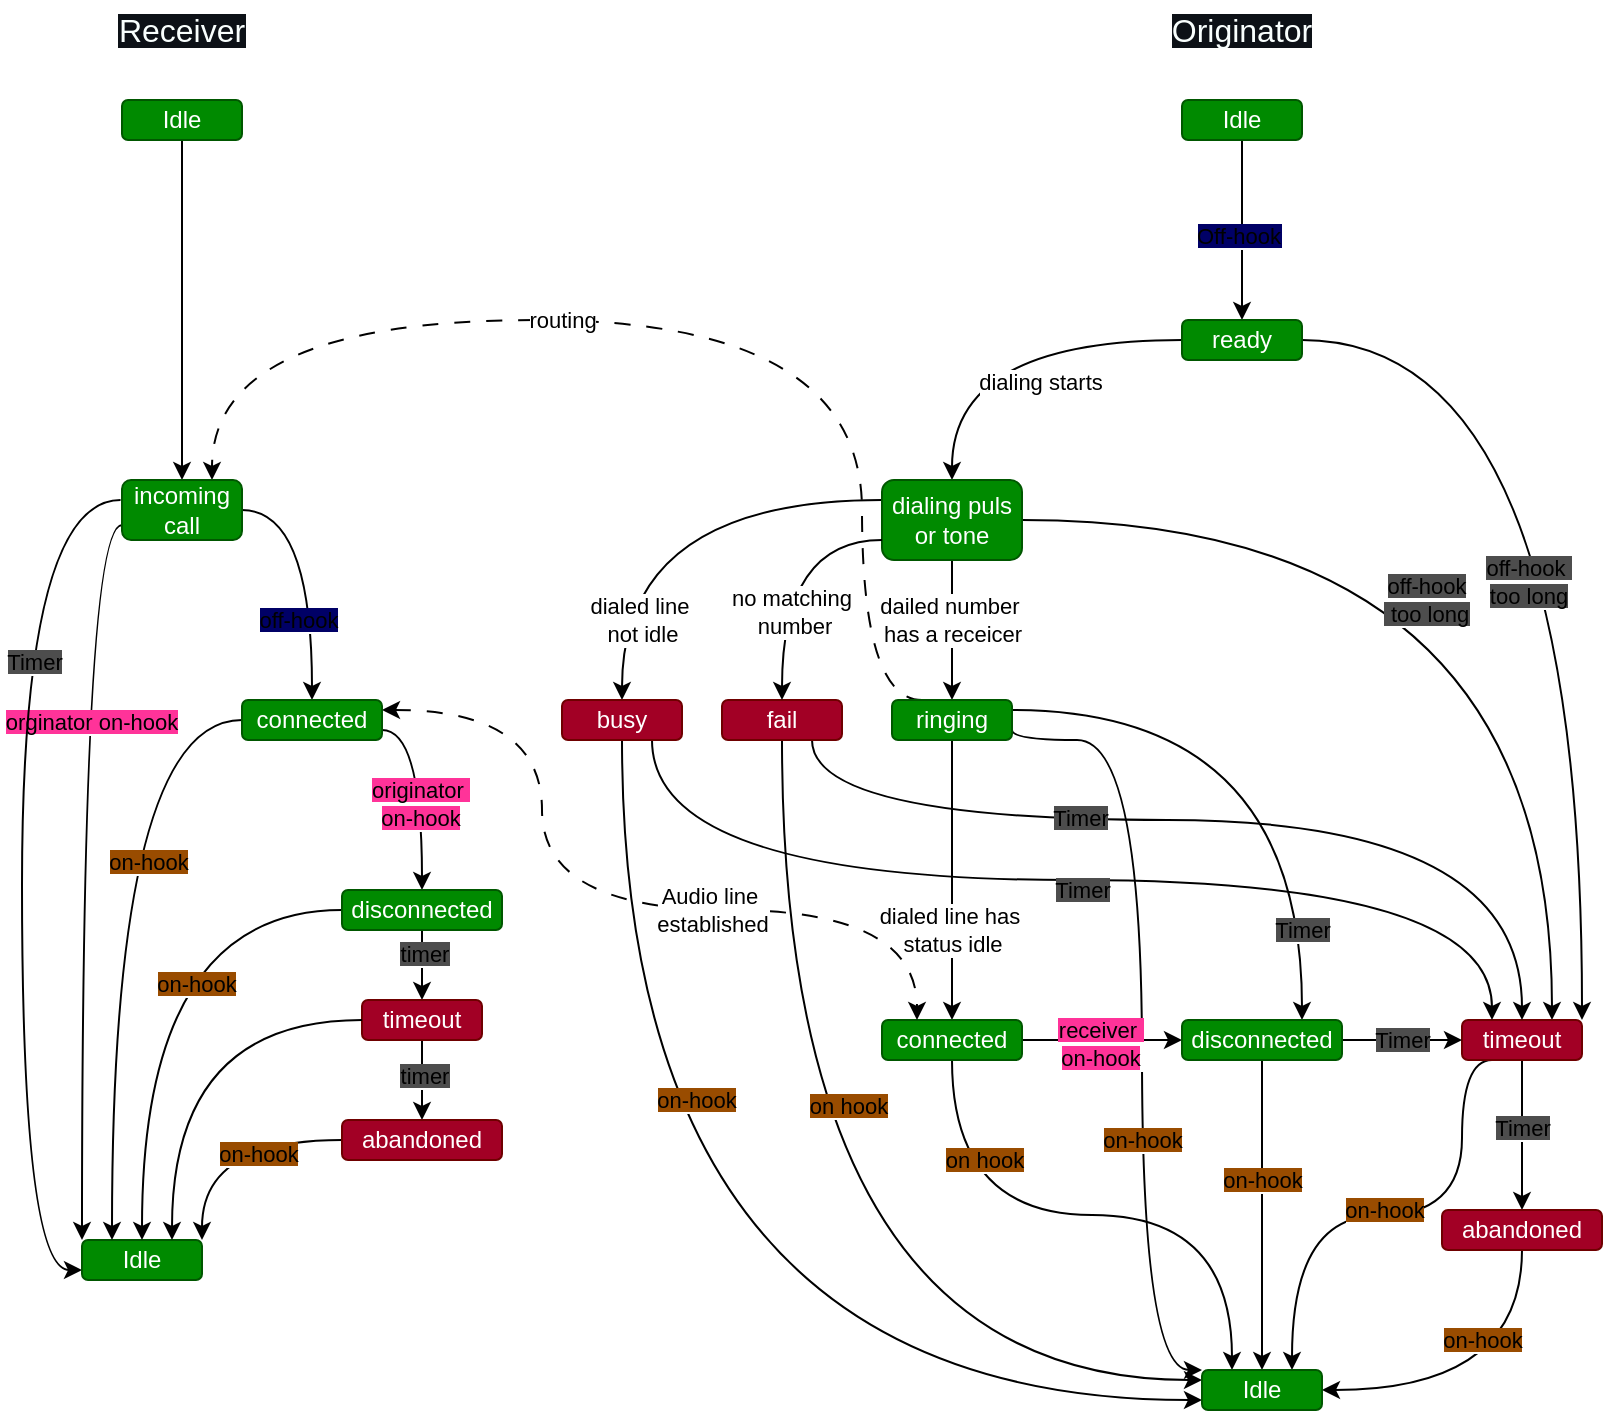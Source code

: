 <mxfile>
    <diagram name="Sida-1" id="S5pKBoL1bsgIUDStqbfe">
        <mxGraphModel dx="1492" dy="228" grid="1" gridSize="10" guides="1" tooltips="1" connect="1" arrows="1" fold="1" page="1" pageScale="1" pageWidth="827" pageHeight="1169" math="0" shadow="0">
            <root>
                <mxCell id="0"/>
                <mxCell id="1" parent="0"/>
                <mxCell id="lsyRAzRpwurkiqTD15_6-5" style="edgeStyle=none;rounded=0;orthogonalLoop=1;jettySize=auto;html=1;exitX=0.5;exitY=1;exitDx=0;exitDy=0;entryX=0.5;entryY=0;entryDx=0;entryDy=0;" parent="1" source="lsyRAzRpwurkiqTD15_6-1" target="lsyRAzRpwurkiqTD15_6-2" edge="1">
                    <mxGeometry relative="1" as="geometry"/>
                </mxCell>
                <mxCell id="lsyRAzRpwurkiqTD15_6-6" value="&lt;span style=&quot;background-color: rgb(0, 0, 102);&quot;&gt;Off-hook&lt;/span&gt;" style="edgeLabel;html=1;align=center;verticalAlign=middle;resizable=0;points=[];" parent="lsyRAzRpwurkiqTD15_6-5" vertex="1" connectable="0">
                    <mxGeometry x="0.053" y="-2" relative="1" as="geometry">
                        <mxPoint as="offset"/>
                    </mxGeometry>
                </mxCell>
                <mxCell id="lsyRAzRpwurkiqTD15_6-1" value="Idle" style="rounded=1;whiteSpace=wrap;html=1;fillColor=#008a00;strokeColor=#005700;fontColor=#ffffff;" parent="1" vertex="1">
                    <mxGeometry x="-230" y="70" width="60" height="20" as="geometry"/>
                </mxCell>
                <mxCell id="lsyRAzRpwurkiqTD15_6-58" style="edgeStyle=orthogonalEdgeStyle;curved=1;rounded=0;orthogonalLoop=1;jettySize=auto;html=1;exitX=1;exitY=0.5;exitDx=0;exitDy=0;entryX=1;entryY=0;entryDx=0;entryDy=0;" parent="1" source="lsyRAzRpwurkiqTD15_6-2" target="lsyRAzRpwurkiqTD15_6-11" edge="1">
                    <mxGeometry relative="1" as="geometry"/>
                </mxCell>
                <mxCell id="lsyRAzRpwurkiqTD15_6-59" value="&lt;span style=&quot;background-color: rgb(77, 77, 77);&quot;&gt;off-hook&amp;nbsp;&lt;/span&gt;&lt;div&gt;&lt;span style=&quot;background-color: rgb(77, 77, 77);&quot;&gt;too long&lt;/span&gt;&lt;/div&gt;" style="edgeLabel;html=1;align=center;verticalAlign=middle;resizable=0;points=[];" parent="lsyRAzRpwurkiqTD15_6-58" vertex="1" connectable="0">
                    <mxGeometry x="0.087" y="-27" relative="1" as="geometry">
                        <mxPoint as="offset"/>
                    </mxGeometry>
                </mxCell>
                <mxCell id="lsyRAzRpwurkiqTD15_6-62" style="edgeStyle=orthogonalEdgeStyle;curved=1;rounded=0;orthogonalLoop=1;jettySize=auto;html=1;exitX=0;exitY=0.5;exitDx=0;exitDy=0;" parent="1" source="lsyRAzRpwurkiqTD15_6-2" target="lsyRAzRpwurkiqTD15_6-7" edge="1">
                    <mxGeometry relative="1" as="geometry"/>
                </mxCell>
                <mxCell id="lsyRAzRpwurkiqTD15_6-63" value="dialing starts" style="edgeLabel;html=1;align=center;verticalAlign=middle;resizable=0;points=[];" parent="lsyRAzRpwurkiqTD15_6-62" vertex="1" connectable="0">
                    <mxGeometry x="-0.226" y="21" relative="1" as="geometry">
                        <mxPoint as="offset"/>
                    </mxGeometry>
                </mxCell>
                <mxCell id="lsyRAzRpwurkiqTD15_6-2" value="ready" style="rounded=1;whiteSpace=wrap;html=1;fillColor=#008a00;strokeColor=#005700;fontColor=#ffffff;" parent="1" vertex="1">
                    <mxGeometry x="-230" y="180" width="60" height="20" as="geometry"/>
                </mxCell>
                <mxCell id="lsyRAzRpwurkiqTD15_6-19" style="edgeStyle=orthogonalEdgeStyle;curved=1;rounded=0;orthogonalLoop=1;jettySize=auto;html=1;exitX=0;exitY=0.25;exitDx=0;exitDy=0;entryX=0.5;entryY=0;entryDx=0;entryDy=0;" parent="1" source="lsyRAzRpwurkiqTD15_6-7" target="lsyRAzRpwurkiqTD15_6-20" edge="1">
                    <mxGeometry relative="1" as="geometry">
                        <mxPoint x="-530" y="370" as="targetPoint"/>
                    </mxGeometry>
                </mxCell>
                <mxCell id="lsyRAzRpwurkiqTD15_6-35" value="dialed line&amp;nbsp;&lt;div&gt;not idle&lt;/div&gt;" style="edgeLabel;html=1;align=center;verticalAlign=middle;resizable=0;points=[];" parent="lsyRAzRpwurkiqTD15_6-19" vertex="1" connectable="0">
                    <mxGeometry x="-0.17" y="-4" relative="1" as="geometry">
                        <mxPoint x="-25" y="64" as="offset"/>
                    </mxGeometry>
                </mxCell>
                <mxCell id="lsyRAzRpwurkiqTD15_6-43" style="edgeStyle=orthogonalEdgeStyle;curved=1;rounded=0;orthogonalLoop=1;jettySize=auto;html=1;exitX=0.5;exitY=1;exitDx=0;exitDy=0;entryX=0.5;entryY=0;entryDx=0;entryDy=0;" parent="1" source="lsyRAzRpwurkiqTD15_6-7" target="lsyRAzRpwurkiqTD15_6-22" edge="1">
                    <mxGeometry relative="1" as="geometry"/>
                </mxCell>
                <mxCell id="lsyRAzRpwurkiqTD15_6-110" value="dailed number&amp;nbsp;&lt;div&gt;has a receicer&lt;/div&gt;" style="edgeLabel;html=1;align=center;verticalAlign=middle;resizable=0;points=[];" parent="lsyRAzRpwurkiqTD15_6-43" vertex="1" connectable="0">
                    <mxGeometry x="-0.081" y="-1" relative="1" as="geometry">
                        <mxPoint x="1" y="-2" as="offset"/>
                    </mxGeometry>
                </mxCell>
                <mxCell id="lsyRAzRpwurkiqTD15_6-44" style="edgeStyle=orthogonalEdgeStyle;curved=1;rounded=0;orthogonalLoop=1;jettySize=auto;html=1;exitX=1;exitY=0.5;exitDx=0;exitDy=0;entryX=0.75;entryY=0;entryDx=0;entryDy=0;" parent="1" source="lsyRAzRpwurkiqTD15_6-7" target="lsyRAzRpwurkiqTD15_6-11" edge="1">
                    <mxGeometry relative="1" as="geometry"/>
                </mxCell>
                <mxCell id="lsyRAzRpwurkiqTD15_6-45" value="&lt;span style=&quot;background-color: rgb(77, 77, 77);&quot;&gt;off-hook&lt;/span&gt;&lt;div&gt;&lt;span style=&quot;background-color: rgb(77, 77, 77);&quot;&gt;&amp;nbsp;too long&lt;/span&gt;&lt;/div&gt;" style="edgeLabel;html=1;align=center;verticalAlign=middle;resizable=0;points=[];" parent="lsyRAzRpwurkiqTD15_6-44" vertex="1" connectable="0">
                    <mxGeometry x="-0.127" y="-3" relative="1" as="geometry">
                        <mxPoint x="-23" y="37" as="offset"/>
                    </mxGeometry>
                </mxCell>
                <mxCell id="lsyRAzRpwurkiqTD15_6-102" style="edgeStyle=orthogonalEdgeStyle;curved=1;rounded=0;orthogonalLoop=1;jettySize=auto;html=1;exitX=0.25;exitY=0;exitDx=0;exitDy=0;entryX=0.75;entryY=0;entryDx=0;entryDy=0;dashed=1;dashPattern=8 8;" parent="1" source="lsyRAzRpwurkiqTD15_6-22" target="lsyRAzRpwurkiqTD15_6-69" edge="1">
                    <mxGeometry relative="1" as="geometry">
                        <Array as="points">
                            <mxPoint x="-390" y="370"/>
                            <mxPoint x="-390" y="180"/>
                            <mxPoint x="-715" y="180"/>
                        </Array>
                    </mxGeometry>
                </mxCell>
                <mxCell id="lsyRAzRpwurkiqTD15_6-103" value="routing" style="edgeLabel;html=1;align=center;verticalAlign=middle;resizable=0;points=[];" parent="lsyRAzRpwurkiqTD15_6-102" vertex="1" connectable="0">
                    <mxGeometry x="0.105" y="2" relative="1" as="geometry">
                        <mxPoint x="-25" y="-2" as="offset"/>
                    </mxGeometry>
                </mxCell>
                <mxCell id="lsyRAzRpwurkiqTD15_6-7" value="dialing puls or tone" style="rounded=1;whiteSpace=wrap;html=1;fillColor=#008a00;strokeColor=#005700;fontColor=#ffffff;" parent="1" vertex="1">
                    <mxGeometry x="-380" y="260" width="70" height="40" as="geometry"/>
                </mxCell>
                <mxCell id="lsyRAzRpwurkiqTD15_6-48" style="edgeStyle=orthogonalEdgeStyle;curved=1;rounded=0;orthogonalLoop=1;jettySize=auto;html=1;exitX=0.5;exitY=1;exitDx=0;exitDy=0;entryX=0.5;entryY=0;entryDx=0;entryDy=0;" parent="1" source="lsyRAzRpwurkiqTD15_6-11" target="lsyRAzRpwurkiqTD15_6-47" edge="1">
                    <mxGeometry relative="1" as="geometry"/>
                </mxCell>
                <mxCell id="lsyRAzRpwurkiqTD15_6-49" value="&lt;span style=&quot;background-color: rgb(77, 77, 77);&quot;&gt;Timer&lt;/span&gt;" style="edgeLabel;html=1;align=center;verticalAlign=middle;resizable=0;points=[];" parent="lsyRAzRpwurkiqTD15_6-48" vertex="1" connectable="0">
                    <mxGeometry x="-0.103" relative="1" as="geometry">
                        <mxPoint as="offset"/>
                    </mxGeometry>
                </mxCell>
                <mxCell id="lsyRAzRpwurkiqTD15_6-114" style="edgeStyle=orthogonalEdgeStyle;curved=1;rounded=0;orthogonalLoop=1;jettySize=auto;html=1;exitX=0.25;exitY=1;exitDx=0;exitDy=0;entryX=0.75;entryY=0;entryDx=0;entryDy=0;" parent="1" source="lsyRAzRpwurkiqTD15_6-11" target="lsyRAzRpwurkiqTD15_6-50" edge="1">
                    <mxGeometry relative="1" as="geometry">
                        <Array as="points">
                            <mxPoint x="-90" y="550"/>
                            <mxPoint x="-90" y="628"/>
                            <mxPoint x="-175" y="628"/>
                        </Array>
                    </mxGeometry>
                </mxCell>
                <mxCell id="lsyRAzRpwurkiqTD15_6-115" value="&lt;span style=&quot;background-color: rgb(153, 76, 0);&quot;&gt;on-hook&lt;/span&gt;" style="edgeLabel;html=1;align=center;verticalAlign=middle;resizable=0;points=[];fontFamily=Helvetica;fontSize=11;fontColor=default;labelBackgroundColor=default;" parent="lsyRAzRpwurkiqTD15_6-114" vertex="1" connectable="0">
                    <mxGeometry x="0.134" y="1" relative="1" as="geometry">
                        <mxPoint x="12" y="-4" as="offset"/>
                    </mxGeometry>
                </mxCell>
                <mxCell id="lsyRAzRpwurkiqTD15_6-11" value="timeout" style="rounded=1;whiteSpace=wrap;html=1;fillColor=#a20025;strokeColor=#6F0000;fontColor=#ffffff;" parent="1" vertex="1">
                    <mxGeometry x="-90" y="530" width="60" height="20" as="geometry"/>
                </mxCell>
                <mxCell id="lsyRAzRpwurkiqTD15_6-118" style="edgeStyle=orthogonalEdgeStyle;shape=connector;curved=1;rounded=0;orthogonalLoop=1;jettySize=auto;html=1;exitX=0.5;exitY=1;exitDx=0;exitDy=0;strokeColor=default;align=center;verticalAlign=middle;fontFamily=Helvetica;fontSize=11;fontColor=default;labelBackgroundColor=default;endArrow=classic;entryX=0;entryY=0.75;entryDx=0;entryDy=0;" parent="1" source="lsyRAzRpwurkiqTD15_6-20" target="lsyRAzRpwurkiqTD15_6-50" edge="1">
                    <mxGeometry relative="1" as="geometry">
                        <mxPoint x="-220" y="660" as="targetPoint"/>
                    </mxGeometry>
                </mxCell>
                <mxCell id="lsyRAzRpwurkiqTD15_6-120" value="&lt;span style=&quot;background-color: rgb(153, 76, 0);&quot;&gt;on-hook&lt;/span&gt;" style="edgeLabel;html=1;align=center;verticalAlign=middle;resizable=0;points=[];fontFamily=Helvetica;fontSize=11;fontColor=default;labelBackgroundColor=default;" parent="lsyRAzRpwurkiqTD15_6-118" vertex="1" connectable="0">
                    <mxGeometry x="-0.42" y="37" relative="1" as="geometry">
                        <mxPoint as="offset"/>
                    </mxGeometry>
                </mxCell>
                <mxCell id="lsyRAzRpwurkiqTD15_6-122" style="edgeStyle=orthogonalEdgeStyle;shape=connector;curved=1;rounded=0;orthogonalLoop=1;jettySize=auto;html=1;exitX=0.75;exitY=1;exitDx=0;exitDy=0;entryX=0.25;entryY=0;entryDx=0;entryDy=0;strokeColor=default;align=center;verticalAlign=middle;fontFamily=Helvetica;fontSize=11;fontColor=default;labelBackgroundColor=default;endArrow=classic;" parent="1" source="lsyRAzRpwurkiqTD15_6-20" target="lsyRAzRpwurkiqTD15_6-11" edge="1">
                    <mxGeometry relative="1" as="geometry"/>
                </mxCell>
                <mxCell id="lsyRAzRpwurkiqTD15_6-123" value="&lt;span style=&quot;background-color: rgb(77, 77, 77);&quot;&gt;Timer&lt;/span&gt;" style="edgeLabel;html=1;align=center;verticalAlign=middle;resizable=0;points=[];fontFamily=Helvetica;fontSize=11;fontColor=default;labelBackgroundColor=default;" parent="lsyRAzRpwurkiqTD15_6-122" vertex="1" connectable="0">
                    <mxGeometry x="-0.334" y="6" relative="1" as="geometry">
                        <mxPoint x="98" y="11" as="offset"/>
                    </mxGeometry>
                </mxCell>
                <mxCell id="lsyRAzRpwurkiqTD15_6-20" value="busy" style="rounded=1;whiteSpace=wrap;html=1;fillColor=#a20025;strokeColor=#6F0000;fontColor=#ffffff;" parent="1" vertex="1">
                    <mxGeometry x="-540" y="370" width="60" height="20" as="geometry"/>
                </mxCell>
                <mxCell id="lsyRAzRpwurkiqTD15_6-116" style="edgeStyle=orthogonalEdgeStyle;shape=connector;curved=1;rounded=0;orthogonalLoop=1;jettySize=auto;html=1;exitX=0.5;exitY=1;exitDx=0;exitDy=0;entryX=0;entryY=0.25;entryDx=0;entryDy=0;strokeColor=default;align=center;verticalAlign=middle;fontFamily=Helvetica;fontSize=11;fontColor=default;labelBackgroundColor=default;endArrow=classic;" parent="1" source="lsyRAzRpwurkiqTD15_6-21" target="lsyRAzRpwurkiqTD15_6-50" edge="1">
                    <mxGeometry relative="1" as="geometry"/>
                </mxCell>
                <mxCell id="lsyRAzRpwurkiqTD15_6-117" value="&lt;span style=&quot;background-color: rgb(153, 76, 0);&quot;&gt;on hook&lt;/span&gt;" style="edgeLabel;html=1;align=center;verticalAlign=middle;resizable=0;points=[];fontFamily=Helvetica;fontSize=11;fontColor=default;labelBackgroundColor=default;" parent="lsyRAzRpwurkiqTD15_6-116" vertex="1" connectable="0">
                    <mxGeometry x="-0.3" y="33" relative="1" as="geometry">
                        <mxPoint y="-3" as="offset"/>
                    </mxGeometry>
                </mxCell>
                <mxCell id="lsyRAzRpwurkiqTD15_6-121" style="edgeStyle=orthogonalEdgeStyle;shape=connector;curved=1;rounded=0;orthogonalLoop=1;jettySize=auto;html=1;exitX=0.75;exitY=1;exitDx=0;exitDy=0;strokeColor=default;align=center;verticalAlign=middle;fontFamily=Helvetica;fontSize=11;fontColor=default;labelBackgroundColor=default;endArrow=classic;entryX=0.5;entryY=0;entryDx=0;entryDy=0;" parent="1" source="lsyRAzRpwurkiqTD15_6-21" target="lsyRAzRpwurkiqTD15_6-11" edge="1">
                    <mxGeometry relative="1" as="geometry">
                        <mxPoint x="-100.0" y="490" as="targetPoint"/>
                        <Array as="points">
                            <mxPoint x="-415" y="430"/>
                            <mxPoint x="-60" y="430"/>
                        </Array>
                    </mxGeometry>
                </mxCell>
                <mxCell id="lsyRAzRpwurkiqTD15_6-21" value="fail" style="rounded=1;whiteSpace=wrap;html=1;fillColor=#a20025;strokeColor=#6F0000;fontColor=#ffffff;" parent="1" vertex="1">
                    <mxGeometry x="-460" y="370" width="60" height="20" as="geometry"/>
                </mxCell>
                <mxCell id="lsyRAzRpwurkiqTD15_6-25" style="edgeStyle=none;rounded=0;orthogonalLoop=1;jettySize=auto;html=1;exitX=0.5;exitY=1;exitDx=0;exitDy=0;entryX=0.5;entryY=0;entryDx=0;entryDy=0;" parent="1" source="lsyRAzRpwurkiqTD15_6-22" target="lsyRAzRpwurkiqTD15_6-23" edge="1">
                    <mxGeometry relative="1" as="geometry"/>
                </mxCell>
                <mxCell id="lsyRAzRpwurkiqTD15_6-38" value="dialed line has&amp;nbsp;&lt;div&gt;status idle&lt;/div&gt;" style="edgeLabel;html=1;align=center;verticalAlign=middle;resizable=0;points=[];" parent="lsyRAzRpwurkiqTD15_6-25" vertex="1" connectable="0">
                    <mxGeometry x="-0.231" y="-2" relative="1" as="geometry">
                        <mxPoint x="2" y="41" as="offset"/>
                    </mxGeometry>
                </mxCell>
                <mxCell id="3" style="edgeStyle=orthogonalEdgeStyle;html=1;exitX=1;exitY=0.75;exitDx=0;exitDy=0;entryX=0;entryY=0;entryDx=0;entryDy=0;curved=1;" parent="1" source="lsyRAzRpwurkiqTD15_6-22" target="lsyRAzRpwurkiqTD15_6-50" edge="1">
                    <mxGeometry relative="1" as="geometry">
                        <Array as="points">
                            <mxPoint x="-315" y="390"/>
                            <mxPoint x="-250" y="390"/>
                            <mxPoint x="-250" y="705"/>
                        </Array>
                    </mxGeometry>
                </mxCell>
                <mxCell id="6" value="&lt;span style=&quot;background-color: rgb(153, 76, 0);&quot;&gt;on-hook&lt;/span&gt;" style="edgeLabel;html=1;align=center;verticalAlign=middle;resizable=0;points=[];" parent="3" vertex="1" connectable="0">
                    <mxGeometry x="0.138" y="-18" relative="1" as="geometry">
                        <mxPoint x="18" y="34" as="offset"/>
                    </mxGeometry>
                </mxCell>
                <mxCell id="4" style="edgeStyle=orthogonalEdgeStyle;html=1;exitX=1;exitY=0.25;exitDx=0;exitDy=0;entryX=0.75;entryY=0;entryDx=0;entryDy=0;curved=1;" parent="1" source="lsyRAzRpwurkiqTD15_6-22" target="lsyRAzRpwurkiqTD15_6-28" edge="1">
                    <mxGeometry relative="1" as="geometry"/>
                </mxCell>
                <mxCell id="5" value="&lt;span style=&quot;background-color: rgb(77, 77, 77);&quot;&gt;Timer&lt;/span&gt;" style="edgeLabel;html=1;align=center;verticalAlign=middle;resizable=0;points=[];" parent="4" vertex="1" connectable="0">
                    <mxGeometry x="-0.357" y="-28" relative="1" as="geometry">
                        <mxPoint x="48" y="82" as="offset"/>
                    </mxGeometry>
                </mxCell>
                <mxCell id="lsyRAzRpwurkiqTD15_6-22" value="ringing" style="rounded=1;whiteSpace=wrap;html=1;fillColor=#008a00;strokeColor=#005700;fontColor=#ffffff;" parent="1" vertex="1">
                    <mxGeometry x="-375" y="370" width="60" height="20" as="geometry"/>
                </mxCell>
                <mxCell id="lsyRAzRpwurkiqTD15_6-56" style="edgeStyle=orthogonalEdgeStyle;curved=1;rounded=0;orthogonalLoop=1;jettySize=auto;html=1;exitX=0.5;exitY=1;exitDx=0;exitDy=0;entryX=0.25;entryY=0;entryDx=0;entryDy=0;" parent="1" source="lsyRAzRpwurkiqTD15_6-23" target="lsyRAzRpwurkiqTD15_6-50" edge="1">
                    <mxGeometry relative="1" as="geometry"/>
                </mxCell>
                <mxCell id="lsyRAzRpwurkiqTD15_6-57" value="&lt;span style=&quot;background-color: rgb(153, 76, 0);&quot;&gt;on hook&lt;/span&gt;" style="edgeLabel;html=1;align=center;verticalAlign=middle;resizable=0;points=[];" parent="lsyRAzRpwurkiqTD15_6-56" vertex="1" connectable="0">
                    <mxGeometry x="-0.059" y="1" relative="1" as="geometry">
                        <mxPoint x="-46" y="-27" as="offset"/>
                    </mxGeometry>
                </mxCell>
                <mxCell id="lsyRAzRpwurkiqTD15_6-106" style="edgeStyle=orthogonalEdgeStyle;curved=1;rounded=0;orthogonalLoop=1;jettySize=auto;html=1;exitX=1;exitY=0.5;exitDx=0;exitDy=0;entryX=0;entryY=0.5;entryDx=0;entryDy=0;" parent="1" source="lsyRAzRpwurkiqTD15_6-23" target="lsyRAzRpwurkiqTD15_6-28" edge="1">
                    <mxGeometry relative="1" as="geometry"/>
                </mxCell>
                <mxCell id="lsyRAzRpwurkiqTD15_6-109" value="&lt;span style=&quot;background-color: rgb(255, 51, 153);&quot;&gt;receiver&amp;nbsp;&lt;/span&gt;&lt;div&gt;&lt;span style=&quot;background-color: rgb(255, 51, 153);&quot;&gt;on-hook&lt;/span&gt;&lt;/div&gt;" style="edgeLabel;html=1;align=center;verticalAlign=middle;resizable=0;points=[];" parent="lsyRAzRpwurkiqTD15_6-106" vertex="1" connectable="0">
                    <mxGeometry x="-0.034" y="-2" relative="1" as="geometry">
                        <mxPoint as="offset"/>
                    </mxGeometry>
                </mxCell>
                <mxCell id="lsyRAzRpwurkiqTD15_6-23" value="connected" style="rounded=1;whiteSpace=wrap;html=1;fillColor=#008a00;strokeColor=#005700;fontColor=#ffffff;" parent="1" vertex="1">
                    <mxGeometry x="-380" y="530" width="70" height="20" as="geometry"/>
                </mxCell>
                <mxCell id="lsyRAzRpwurkiqTD15_6-27" style="edgeStyle=orthogonalEdgeStyle;curved=1;rounded=0;orthogonalLoop=1;jettySize=auto;html=1;exitX=0;exitY=0.75;exitDx=0;exitDy=0;entryX=0.5;entryY=0;entryDx=0;entryDy=0;" parent="1" source="lsyRAzRpwurkiqTD15_6-7" target="lsyRAzRpwurkiqTD15_6-21" edge="1">
                    <mxGeometry relative="1" as="geometry">
                        <mxPoint x="-429" y="360" as="targetPoint"/>
                    </mxGeometry>
                </mxCell>
                <mxCell id="lsyRAzRpwurkiqTD15_6-36" value="no matching&amp;nbsp;&lt;div&gt;number&lt;/div&gt;" style="edgeLabel;html=1;align=center;verticalAlign=middle;resizable=0;points=[];" parent="lsyRAzRpwurkiqTD15_6-27" vertex="1" connectable="0">
                    <mxGeometry x="-0.075" y="-1" relative="1" as="geometry">
                        <mxPoint x="7" y="26" as="offset"/>
                    </mxGeometry>
                </mxCell>
                <mxCell id="lsyRAzRpwurkiqTD15_6-46" style="edgeStyle=orthogonalEdgeStyle;curved=1;rounded=0;orthogonalLoop=1;jettySize=auto;html=1;exitX=1;exitY=0.5;exitDx=0;exitDy=0;entryX=0;entryY=0.5;entryDx=0;entryDy=0;" parent="1" source="lsyRAzRpwurkiqTD15_6-28" target="lsyRAzRpwurkiqTD15_6-11" edge="1">
                    <mxGeometry relative="1" as="geometry"/>
                </mxCell>
                <mxCell id="9" value="&lt;span style=&quot;background-color: rgb(77, 77, 77);&quot;&gt;Timer&lt;/span&gt;" style="edgeLabel;html=1;align=center;verticalAlign=middle;resizable=0;points=[];" parent="lsyRAzRpwurkiqTD15_6-46" vertex="1" connectable="0">
                    <mxGeometry x="0.194" y="-2" relative="1" as="geometry">
                        <mxPoint x="-6" y="-2" as="offset"/>
                    </mxGeometry>
                </mxCell>
                <mxCell id="lsyRAzRpwurkiqTD15_6-54" style="edgeStyle=orthogonalEdgeStyle;curved=1;rounded=0;orthogonalLoop=1;jettySize=auto;html=1;exitX=0.5;exitY=1;exitDx=0;exitDy=0;entryX=0.5;entryY=0;entryDx=0;entryDy=0;" parent="1" source="lsyRAzRpwurkiqTD15_6-28" target="lsyRAzRpwurkiqTD15_6-50" edge="1">
                    <mxGeometry relative="1" as="geometry"/>
                </mxCell>
                <mxCell id="lsyRAzRpwurkiqTD15_6-55" value="&lt;span style=&quot;background-color: rgb(153, 76, 0);&quot;&gt;on-hook&lt;/span&gt;" style="edgeLabel;html=1;align=center;verticalAlign=middle;resizable=0;points=[];" parent="lsyRAzRpwurkiqTD15_6-54" vertex="1" connectable="0">
                    <mxGeometry x="-0.108" y="-12" relative="1" as="geometry">
                        <mxPoint x="12" y="-9" as="offset"/>
                    </mxGeometry>
                </mxCell>
                <mxCell id="lsyRAzRpwurkiqTD15_6-28" value="disconnected" style="rounded=1;whiteSpace=wrap;html=1;fillColor=#008a00;strokeColor=#005700;fontColor=#ffffff;" parent="1" vertex="1">
                    <mxGeometry x="-230" y="530" width="80" height="20" as="geometry"/>
                </mxCell>
                <mxCell id="lsyRAzRpwurkiqTD15_6-52" style="edgeStyle=orthogonalEdgeStyle;curved=1;rounded=0;orthogonalLoop=1;jettySize=auto;html=1;exitX=0.5;exitY=1;exitDx=0;exitDy=0;entryX=1;entryY=0.5;entryDx=0;entryDy=0;" parent="1" source="lsyRAzRpwurkiqTD15_6-47" target="lsyRAzRpwurkiqTD15_6-50" edge="1">
                    <mxGeometry relative="1" as="geometry">
                        <mxPoint x="-210.0" y="875" as="targetPoint"/>
                    </mxGeometry>
                </mxCell>
                <mxCell id="lsyRAzRpwurkiqTD15_6-53" value="&lt;span style=&quot;background-color: rgb(153, 76, 0);&quot;&gt;on-hook&lt;/span&gt;" style="edgeLabel;html=1;align=center;verticalAlign=middle;resizable=0;points=[];" parent="lsyRAzRpwurkiqTD15_6-52" vertex="1" connectable="0">
                    <mxGeometry x="0.117" y="-41" relative="1" as="geometry">
                        <mxPoint x="5" y="16" as="offset"/>
                    </mxGeometry>
                </mxCell>
                <mxCell id="lsyRAzRpwurkiqTD15_6-47" value="abandoned" style="rounded=1;whiteSpace=wrap;html=1;fillColor=#a20025;strokeColor=#6F0000;fontColor=#ffffff;" parent="1" vertex="1">
                    <mxGeometry x="-100" y="625" width="80" height="20" as="geometry"/>
                </mxCell>
                <mxCell id="lsyRAzRpwurkiqTD15_6-50" value="Idle" style="rounded=1;whiteSpace=wrap;html=1;fillColor=#008a00;strokeColor=#005700;fontColor=#ffffff;" parent="1" vertex="1">
                    <mxGeometry x="-220" y="705" width="60" height="20" as="geometry"/>
                </mxCell>
                <mxCell id="lsyRAzRpwurkiqTD15_6-72" style="edgeStyle=orthogonalEdgeStyle;curved=1;rounded=0;orthogonalLoop=1;jettySize=auto;html=1;exitX=0.5;exitY=1;exitDx=0;exitDy=0;entryX=0.5;entryY=0;entryDx=0;entryDy=0;" parent="1" source="lsyRAzRpwurkiqTD15_6-68" target="lsyRAzRpwurkiqTD15_6-69" edge="1">
                    <mxGeometry relative="1" as="geometry"/>
                </mxCell>
                <mxCell id="lsyRAzRpwurkiqTD15_6-68" value="Idle" style="rounded=1;whiteSpace=wrap;html=1;fillColor=#008a00;strokeColor=#005700;fontColor=#ffffff;" parent="1" vertex="1">
                    <mxGeometry x="-760" y="70" width="60" height="20" as="geometry"/>
                </mxCell>
                <mxCell id="lsyRAzRpwurkiqTD15_6-76" style="edgeStyle=orthogonalEdgeStyle;curved=1;rounded=0;orthogonalLoop=1;jettySize=auto;html=1;exitX=1;exitY=0.5;exitDx=0;exitDy=0;entryX=0.5;entryY=0;entryDx=0;entryDy=0;" parent="1" source="lsyRAzRpwurkiqTD15_6-69" target="lsyRAzRpwurkiqTD15_6-75" edge="1">
                    <mxGeometry relative="1" as="geometry"/>
                </mxCell>
                <mxCell id="lsyRAzRpwurkiqTD15_6-77" value="&lt;span style=&quot;background-color: rgb(0, 0, 102);&quot;&gt;off-hook&lt;/span&gt;" style="edgeLabel;html=1;align=center;verticalAlign=middle;resizable=0;points=[];" parent="lsyRAzRpwurkiqTD15_6-76" vertex="1" connectable="0">
                    <mxGeometry x="0.387" y="-7" relative="1" as="geometry">
                        <mxPoint as="offset"/>
                    </mxGeometry>
                </mxCell>
                <mxCell id="lsyRAzRpwurkiqTD15_6-82" style="edgeStyle=orthogonalEdgeStyle;curved=1;rounded=0;orthogonalLoop=1;jettySize=auto;html=1;exitX=0;exitY=0.75;exitDx=0;exitDy=0;entryX=0;entryY=0;entryDx=0;entryDy=0;" parent="1" source="lsyRAzRpwurkiqTD15_6-69" target="lsyRAzRpwurkiqTD15_6-74" edge="1">
                    <mxGeometry relative="1" as="geometry"/>
                </mxCell>
                <mxCell id="lsyRAzRpwurkiqTD15_6-88" value="&amp;nbsp;&lt;span style=&quot;background-color: rgb(255, 51, 153);&quot;&gt;orginator on-hook&lt;/span&gt;" style="edgeLabel;html=1;align=center;verticalAlign=middle;resizable=0;points=[];" parent="lsyRAzRpwurkiqTD15_6-82" vertex="1" connectable="0">
                    <mxGeometry x="-0.371" y="3" relative="1" as="geometry">
                        <mxPoint as="offset"/>
                    </mxGeometry>
                </mxCell>
                <mxCell id="7" style="edgeStyle=orthogonalEdgeStyle;curved=1;html=1;exitX=-0.012;exitY=0.335;exitDx=0;exitDy=0;entryX=0;entryY=0.75;entryDx=0;entryDy=0;exitPerimeter=0;" parent="1" source="lsyRAzRpwurkiqTD15_6-69" target="lsyRAzRpwurkiqTD15_6-74" edge="1">
                    <mxGeometry relative="1" as="geometry">
                        <Array as="points">
                            <mxPoint x="-810" y="270"/>
                            <mxPoint x="-810" y="655"/>
                        </Array>
                    </mxGeometry>
                </mxCell>
                <mxCell id="8" value="&lt;span style=&quot;background-color: rgb(77, 77, 77);&quot;&gt;Timer&lt;/span&gt;" style="edgeLabel;html=1;align=center;verticalAlign=middle;resizable=0;points=[];" parent="7" vertex="1" connectable="0">
                    <mxGeometry x="-0.439" y="6" relative="1" as="geometry">
                        <mxPoint as="offset"/>
                    </mxGeometry>
                </mxCell>
                <mxCell id="lsyRAzRpwurkiqTD15_6-69" value="incoming call" style="rounded=1;whiteSpace=wrap;html=1;fillColor=#008a00;strokeColor=#005700;fontColor=#ffffff;" parent="1" vertex="1">
                    <mxGeometry x="-760" y="260" width="60" height="30" as="geometry"/>
                </mxCell>
                <mxCell id="lsyRAzRpwurkiqTD15_6-74" value="Idle" style="rounded=1;whiteSpace=wrap;html=1;fillColor=#008a00;strokeColor=#005700;fontColor=#ffffff;" parent="1" vertex="1">
                    <mxGeometry x="-780" y="640" width="60" height="20" as="geometry"/>
                </mxCell>
                <mxCell id="lsyRAzRpwurkiqTD15_6-80" style="edgeStyle=orthogonalEdgeStyle;curved=1;rounded=0;orthogonalLoop=1;jettySize=auto;html=1;exitX=1;exitY=0.75;exitDx=0;exitDy=0;entryX=0.5;entryY=0;entryDx=0;entryDy=0;" parent="1" source="lsyRAzRpwurkiqTD15_6-75" target="lsyRAzRpwurkiqTD15_6-78" edge="1">
                    <mxGeometry relative="1" as="geometry"/>
                </mxCell>
                <mxCell id="lsyRAzRpwurkiqTD15_6-113" value="&lt;span style=&quot;background-color: rgb(255, 51, 153);&quot;&gt;originator&amp;nbsp;&lt;/span&gt;&lt;div&gt;&lt;span style=&quot;background-color: rgb(255, 51, 153);&quot;&gt;on-hook&lt;/span&gt;&lt;/div&gt;" style="edgeLabel;html=1;align=center;verticalAlign=middle;resizable=0;points=[];" parent="lsyRAzRpwurkiqTD15_6-80" vertex="1" connectable="0">
                    <mxGeometry x="0.14" y="-1" relative="1" as="geometry">
                        <mxPoint as="offset"/>
                    </mxGeometry>
                </mxCell>
                <mxCell id="lsyRAzRpwurkiqTD15_6-81" style="edgeStyle=orthogonalEdgeStyle;curved=1;rounded=0;orthogonalLoop=1;jettySize=auto;html=1;exitX=0;exitY=0.5;exitDx=0;exitDy=0;entryX=0.25;entryY=0;entryDx=0;entryDy=0;" parent="1" source="lsyRAzRpwurkiqTD15_6-75" target="lsyRAzRpwurkiqTD15_6-74" edge="1">
                    <mxGeometry relative="1" as="geometry"/>
                </mxCell>
                <mxCell id="lsyRAzRpwurkiqTD15_6-89" value="&lt;span style=&quot;background-color: rgb(153, 76, 0);&quot;&gt;on-hook&lt;/span&gt;" style="edgeLabel;html=1;align=center;verticalAlign=middle;resizable=0;points=[];" parent="lsyRAzRpwurkiqTD15_6-81" vertex="1" connectable="0">
                    <mxGeometry x="-0.165" y="18" relative="1" as="geometry">
                        <mxPoint as="offset"/>
                    </mxGeometry>
                </mxCell>
                <mxCell id="lsyRAzRpwurkiqTD15_6-111" style="edgeStyle=orthogonalEdgeStyle;curved=1;rounded=0;orthogonalLoop=1;jettySize=auto;html=1;exitX=1;exitY=0.25;exitDx=0;exitDy=0;entryX=0.25;entryY=0;entryDx=0;entryDy=0;dashed=1;dashPattern=8 8;startArrow=classic;startFill=1;" parent="1" source="lsyRAzRpwurkiqTD15_6-75" target="lsyRAzRpwurkiqTD15_6-23" edge="1">
                    <mxGeometry relative="1" as="geometry">
                        <Array as="points">
                            <mxPoint x="-550" y="375"/>
                            <mxPoint x="-550" y="475"/>
                            <mxPoint x="-362" y="475"/>
                        </Array>
                    </mxGeometry>
                </mxCell>
                <mxCell id="lsyRAzRpwurkiqTD15_6-112" value="Audio line&amp;nbsp;&lt;div&gt;established&lt;/div&gt;" style="edgeLabel;html=1;align=center;verticalAlign=middle;resizable=0;points=[];" parent="lsyRAzRpwurkiqTD15_6-111" vertex="1" connectable="0">
                    <mxGeometry x="0.266" y="11" relative="1" as="geometry">
                        <mxPoint x="-3" y="11" as="offset"/>
                    </mxGeometry>
                </mxCell>
                <mxCell id="lsyRAzRpwurkiqTD15_6-75" value="connected" style="rounded=1;whiteSpace=wrap;html=1;fillColor=#008a00;strokeColor=#005700;fontColor=#ffffff;" parent="1" vertex="1">
                    <mxGeometry x="-700" y="370" width="70" height="20" as="geometry"/>
                </mxCell>
                <mxCell id="lsyRAzRpwurkiqTD15_6-83" style="edgeStyle=orthogonalEdgeStyle;curved=1;rounded=0;orthogonalLoop=1;jettySize=auto;html=1;exitX=0;exitY=0.5;exitDx=0;exitDy=0;entryX=0.5;entryY=0;entryDx=0;entryDy=0;" parent="1" source="lsyRAzRpwurkiqTD15_6-78" target="lsyRAzRpwurkiqTD15_6-74" edge="1">
                    <mxGeometry relative="1" as="geometry"/>
                </mxCell>
                <mxCell id="lsyRAzRpwurkiqTD15_6-90" value="&lt;span style=&quot;background-color: rgb(153, 76, 0);&quot;&gt;on-hook&lt;/span&gt;" style="edgeLabel;html=1;align=center;verticalAlign=middle;resizable=0;points=[];" parent="lsyRAzRpwurkiqTD15_6-83" vertex="1" connectable="0">
                    <mxGeometry x="0.032" y="27" relative="1" as="geometry">
                        <mxPoint as="offset"/>
                    </mxGeometry>
                </mxCell>
                <mxCell id="lsyRAzRpwurkiqTD15_6-87" style="edgeStyle=orthogonalEdgeStyle;curved=1;rounded=0;orthogonalLoop=1;jettySize=auto;html=1;exitX=0.5;exitY=1;exitDx=0;exitDy=0;entryX=0.5;entryY=0;entryDx=0;entryDy=0;" parent="1" source="lsyRAzRpwurkiqTD15_6-78" target="lsyRAzRpwurkiqTD15_6-85" edge="1">
                    <mxGeometry relative="1" as="geometry"/>
                </mxCell>
                <mxCell id="lsyRAzRpwurkiqTD15_6-96" value="&lt;span style=&quot;background-color: rgb(77, 77, 77);&quot;&gt;timer&lt;/span&gt;" style="edgeLabel;html=1;align=center;verticalAlign=middle;resizable=0;points=[];" parent="lsyRAzRpwurkiqTD15_6-87" vertex="1" connectable="0">
                    <mxGeometry x="-0.33" y="1" relative="1" as="geometry">
                        <mxPoint as="offset"/>
                    </mxGeometry>
                </mxCell>
                <mxCell id="lsyRAzRpwurkiqTD15_6-78" value="disconnected" style="rounded=1;whiteSpace=wrap;html=1;fillColor=#008a00;strokeColor=#005700;fontColor=#ffffff;" parent="1" vertex="1">
                    <mxGeometry x="-650" y="465" width="80" height="20" as="geometry"/>
                </mxCell>
                <mxCell id="lsyRAzRpwurkiqTD15_6-95" style="edgeStyle=orthogonalEdgeStyle;curved=1;rounded=0;orthogonalLoop=1;jettySize=auto;html=1;exitX=0.5;exitY=1;exitDx=0;exitDy=0;entryX=0.5;entryY=0;entryDx=0;entryDy=0;" parent="1" source="lsyRAzRpwurkiqTD15_6-85" target="lsyRAzRpwurkiqTD15_6-93" edge="1">
                    <mxGeometry relative="1" as="geometry"/>
                </mxCell>
                <mxCell id="lsyRAzRpwurkiqTD15_6-97" value="&lt;span style=&quot;background-color: rgb(77, 77, 77);&quot;&gt;timer&lt;/span&gt;" style="edgeLabel;html=1;align=center;verticalAlign=middle;resizable=0;points=[];" parent="lsyRAzRpwurkiqTD15_6-95" vertex="1" connectable="0">
                    <mxGeometry x="-0.13" y="1" relative="1" as="geometry">
                        <mxPoint as="offset"/>
                    </mxGeometry>
                </mxCell>
                <mxCell id="lsyRAzRpwurkiqTD15_6-85" value="timeout" style="rounded=1;whiteSpace=wrap;html=1;fillColor=#a20025;strokeColor=#6F0000;fontColor=#ffffff;" parent="1" vertex="1">
                    <mxGeometry x="-640" y="520" width="60" height="20" as="geometry"/>
                </mxCell>
                <mxCell id="lsyRAzRpwurkiqTD15_6-91" style="edgeStyle=orthogonalEdgeStyle;curved=1;rounded=0;orthogonalLoop=1;jettySize=auto;html=1;exitX=0;exitY=0.5;exitDx=0;exitDy=0;entryX=0.75;entryY=0;entryDx=0;entryDy=0;" parent="1" source="lsyRAzRpwurkiqTD15_6-85" target="lsyRAzRpwurkiqTD15_6-74" edge="1">
                    <mxGeometry relative="1" as="geometry"/>
                </mxCell>
                <mxCell id="lsyRAzRpwurkiqTD15_6-94" style="edgeStyle=orthogonalEdgeStyle;curved=1;rounded=0;orthogonalLoop=1;jettySize=auto;html=1;exitX=0;exitY=0.5;exitDx=0;exitDy=0;entryX=1;entryY=0;entryDx=0;entryDy=0;" parent="1" source="lsyRAzRpwurkiqTD15_6-93" target="lsyRAzRpwurkiqTD15_6-74" edge="1">
                    <mxGeometry relative="1" as="geometry"/>
                </mxCell>
                <mxCell id="lsyRAzRpwurkiqTD15_6-98" value="&lt;span style=&quot;background-color: rgb(153, 76, 0);&quot;&gt;on-hook&lt;/span&gt;" style="edgeLabel;html=1;align=center;verticalAlign=middle;resizable=0;points=[];" parent="lsyRAzRpwurkiqTD15_6-94" vertex="1" connectable="0">
                    <mxGeometry x="-0.3" y="7" relative="1" as="geometry">
                        <mxPoint as="offset"/>
                    </mxGeometry>
                </mxCell>
                <mxCell id="lsyRAzRpwurkiqTD15_6-93" value="abandoned" style="rounded=1;whiteSpace=wrap;html=1;fillColor=#a20025;strokeColor=#6F0000;fontColor=#ffffff;" parent="1" vertex="1">
                    <mxGeometry x="-650" y="580" width="80" height="20" as="geometry"/>
                </mxCell>
                <mxCell id="lsyRAzRpwurkiqTD15_6-104" value="&lt;span style=&quot;color: rgb(249, 255, 254); font-family: &amp;quot;trebuchet ms&amp;quot;, verdana, arial, sans-serif; font-size: 16px; text-align: start; text-wrap: nowrap; background-color: rgb(13, 17, 23);&quot;&gt;Originator&lt;/span&gt;" style="text;html=1;align=center;verticalAlign=middle;whiteSpace=wrap;rounded=0;" parent="1" vertex="1">
                    <mxGeometry x="-230" y="20" width="60" height="30" as="geometry"/>
                </mxCell>
                <mxCell id="lsyRAzRpwurkiqTD15_6-108" value="&lt;span style=&quot;color: rgb(249, 255, 254); font-family: &amp;quot;trebuchet ms&amp;quot;, verdana, arial, sans-serif; font-size: 16px; text-align: start; text-wrap: nowrap; background-color: rgb(13, 17, 23);&quot;&gt;Receiver&lt;/span&gt;" style="text;html=1;align=center;verticalAlign=middle;whiteSpace=wrap;rounded=0;" parent="1" vertex="1">
                    <mxGeometry x="-760" y="20" width="60" height="30" as="geometry"/>
                </mxCell>
                <mxCell id="lsyRAzRpwurkiqTD15_6-124" value="&lt;span style=&quot;background-color: rgb(77, 77, 77);&quot;&gt;Timer&lt;/span&gt;" style="edgeLabel;html=1;align=center;verticalAlign=middle;resizable=0;points=[];fontFamily=Helvetica;fontSize=11;fontColor=default;labelBackgroundColor=default;" parent="1" vertex="1" connectable="0">
                    <mxGeometry x="-280.002" y="430.004" as="geometry">
                        <mxPoint x="-1" y="-1" as="offset"/>
                    </mxGeometry>
                </mxCell>
            </root>
        </mxGraphModel>
    </diagram>
</mxfile>